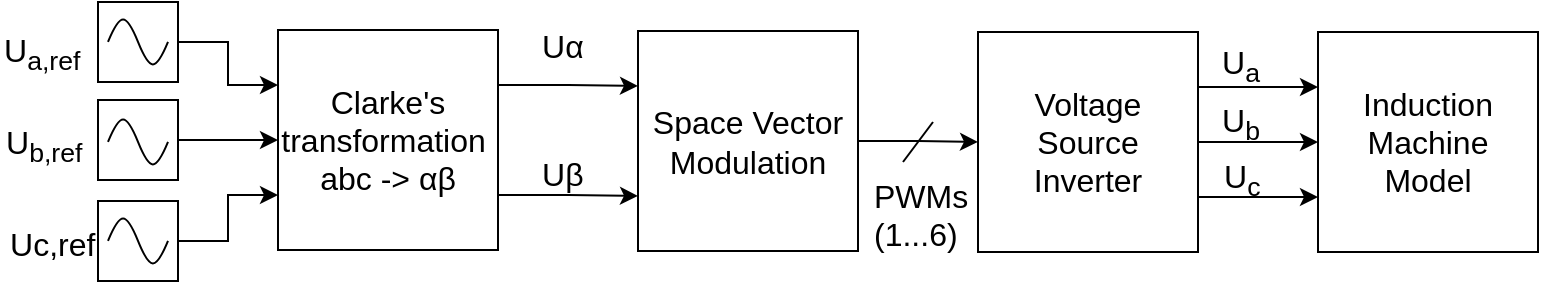 <mxfile version="10.6.7" type="device"><diagram id="ejOMN3e62uR3Bmo4zike" name="Page-1"><mxGraphModel dx="1394" dy="796" grid="1" gridSize="10" guides="1" tooltips="1" connect="1" arrows="1" fold="1" page="1" pageScale="1" pageWidth="827" pageHeight="1169" math="0" shadow="0"><root><mxCell id="0"/><mxCell id="1" parent="0"/><mxCell id="3ku3Ua43oeGixJwARoqm-17" style="edgeStyle=orthogonalEdgeStyle;rounded=0;orthogonalLoop=1;jettySize=auto;html=1;exitX=1;exitY=0.5;exitDx=0;exitDy=0;entryX=0;entryY=0.25;entryDx=0;entryDy=0;" parent="1" source="3ku3Ua43oeGixJwARoqm-1" target="3ku3Ua43oeGixJwARoqm-12" edge="1"><mxGeometry relative="1" as="geometry"/></mxCell><mxCell id="3ku3Ua43oeGixJwARoqm-1" value="" style="whiteSpace=wrap;html=1;aspect=fixed;" parent="1" vertex="1"><mxGeometry x="80" y="115" width="40" height="40" as="geometry"/></mxCell><mxCell id="3ku3Ua43oeGixJwARoqm-2" value="" style="pointerEvents=1;verticalLabelPosition=bottom;shadow=0;dashed=0;align=center;fillColor=#ffffff;html=1;verticalAlign=top;strokeWidth=1;shape=mxgraph.electrical.waveforms.sine_wave;" parent="1" vertex="1"><mxGeometry x="85" y="120" width="30" height="30" as="geometry"/></mxCell><mxCell id="3ku3Ua43oeGixJwARoqm-18" style="edgeStyle=orthogonalEdgeStyle;rounded=0;orthogonalLoop=1;jettySize=auto;html=1;exitX=1;exitY=0.5;exitDx=0;exitDy=0;entryX=0;entryY=0.5;entryDx=0;entryDy=0;" parent="1" source="3ku3Ua43oeGixJwARoqm-8" target="3ku3Ua43oeGixJwARoqm-12" edge="1"><mxGeometry relative="1" as="geometry"/></mxCell><mxCell id="3ku3Ua43oeGixJwARoqm-8" value="" style="whiteSpace=wrap;html=1;aspect=fixed;" parent="1" vertex="1"><mxGeometry x="80" y="164" width="40" height="40" as="geometry"/></mxCell><mxCell id="3ku3Ua43oeGixJwARoqm-19" style="edgeStyle=orthogonalEdgeStyle;rounded=0;orthogonalLoop=1;jettySize=auto;html=1;exitX=1;exitY=0.5;exitDx=0;exitDy=0;entryX=0;entryY=0.75;entryDx=0;entryDy=0;" parent="1" source="3ku3Ua43oeGixJwARoqm-9" target="3ku3Ua43oeGixJwARoqm-12" edge="1"><mxGeometry relative="1" as="geometry"/></mxCell><mxCell id="3ku3Ua43oeGixJwARoqm-9" value="" style="whiteSpace=wrap;html=1;aspect=fixed;" parent="1" vertex="1"><mxGeometry x="80" y="214.5" width="40" height="40" as="geometry"/></mxCell><mxCell id="3ku3Ua43oeGixJwARoqm-10" value="" style="pointerEvents=1;verticalLabelPosition=bottom;shadow=0;dashed=0;align=center;fillColor=#ffffff;html=1;verticalAlign=top;strokeWidth=1;shape=mxgraph.electrical.waveforms.sine_wave;" parent="1" vertex="1"><mxGeometry x="85" y="170" width="30" height="30" as="geometry"/></mxCell><mxCell id="3ku3Ua43oeGixJwARoqm-11" value="" style="pointerEvents=1;verticalLabelPosition=bottom;shadow=0;dashed=0;align=center;fillColor=#ffffff;html=1;verticalAlign=top;strokeWidth=1;shape=mxgraph.electrical.waveforms.sine_wave;" parent="1" vertex="1"><mxGeometry x="85" y="219.5" width="30" height="30" as="geometry"/></mxCell><mxCell id="3ku3Ua43oeGixJwARoqm-20" style="edgeStyle=orthogonalEdgeStyle;rounded=0;orthogonalLoop=1;jettySize=auto;html=1;exitX=1;exitY=0.25;exitDx=0;exitDy=0;entryX=0;entryY=0.25;entryDx=0;entryDy=0;" parent="1" source="3ku3Ua43oeGixJwARoqm-12" target="3ku3Ua43oeGixJwARoqm-14" edge="1"><mxGeometry relative="1" as="geometry"/></mxCell><mxCell id="3ku3Ua43oeGixJwARoqm-21" style="edgeStyle=orthogonalEdgeStyle;rounded=0;orthogonalLoop=1;jettySize=auto;html=1;exitX=1;exitY=0.75;exitDx=0;exitDy=0;entryX=0;entryY=0.75;entryDx=0;entryDy=0;" parent="1" source="3ku3Ua43oeGixJwARoqm-12" target="3ku3Ua43oeGixJwARoqm-14" edge="1"><mxGeometry relative="1" as="geometry"/></mxCell><mxCell id="3ku3Ua43oeGixJwARoqm-12" value="&lt;font style=&quot;font-size: 16px&quot;&gt;Clarke's transformation&amp;nbsp;&lt;br&gt;abc -&amp;gt;&amp;nbsp;&lt;span&gt;α&lt;/span&gt;&lt;span&gt;β&lt;/span&gt;&lt;/font&gt;&lt;br&gt;" style="whiteSpace=wrap;html=1;aspect=fixed;" parent="1" vertex="1"><mxGeometry x="170" y="129" width="110" height="110" as="geometry"/></mxCell><mxCell id="3ku3Ua43oeGixJwARoqm-22" style="edgeStyle=orthogonalEdgeStyle;rounded=0;orthogonalLoop=1;jettySize=auto;html=1;exitX=1;exitY=0.5;exitDx=0;exitDy=0;entryX=0;entryY=0.5;entryDx=0;entryDy=0;" parent="1" source="3ku3Ua43oeGixJwARoqm-14" target="3ku3Ua43oeGixJwARoqm-15" edge="1"><mxGeometry relative="1" as="geometry"/></mxCell><mxCell id="3ku3Ua43oeGixJwARoqm-14" value="&lt;font style=&quot;font-size: 16px&quot;&gt;Space Vector Modulation&lt;/font&gt;" style="whiteSpace=wrap;html=1;aspect=fixed;" parent="1" vertex="1"><mxGeometry x="350" y="129.5" width="110" height="110" as="geometry"/></mxCell><mxCell id="3ku3Ua43oeGixJwARoqm-24" style="edgeStyle=orthogonalEdgeStyle;rounded=0;orthogonalLoop=1;jettySize=auto;html=1;exitX=1;exitY=0.25;exitDx=0;exitDy=0;entryX=0;entryY=0.25;entryDx=0;entryDy=0;" parent="1" source="3ku3Ua43oeGixJwARoqm-15" target="3ku3Ua43oeGixJwARoqm-16" edge="1"><mxGeometry relative="1" as="geometry"/></mxCell><mxCell id="3ku3Ua43oeGixJwARoqm-25" style="edgeStyle=orthogonalEdgeStyle;rounded=0;orthogonalLoop=1;jettySize=auto;html=1;exitX=1;exitY=0.5;exitDx=0;exitDy=0;entryX=0;entryY=0.5;entryDx=0;entryDy=0;" parent="1" source="3ku3Ua43oeGixJwARoqm-15" target="3ku3Ua43oeGixJwARoqm-16" edge="1"><mxGeometry relative="1" as="geometry"/></mxCell><mxCell id="3ku3Ua43oeGixJwARoqm-26" style="edgeStyle=orthogonalEdgeStyle;rounded=0;orthogonalLoop=1;jettySize=auto;html=1;exitX=1;exitY=0.75;exitDx=0;exitDy=0;entryX=0;entryY=0.75;entryDx=0;entryDy=0;" parent="1" source="3ku3Ua43oeGixJwARoqm-15" target="3ku3Ua43oeGixJwARoqm-16" edge="1"><mxGeometry relative="1" as="geometry"/></mxCell><mxCell id="3ku3Ua43oeGixJwARoqm-15" value="&lt;font style=&quot;font-size: 16px&quot;&gt;Voltage Source Inverter&lt;/font&gt;" style="whiteSpace=wrap;html=1;aspect=fixed;" parent="1" vertex="1"><mxGeometry x="520" y="130" width="110" height="110" as="geometry"/></mxCell><mxCell id="3ku3Ua43oeGixJwARoqm-16" value="&lt;font style=&quot;font-size: 16px&quot;&gt;Induction Machine Model&lt;/font&gt;" style="whiteSpace=wrap;html=1;aspect=fixed;" parent="1" vertex="1"><mxGeometry x="690" y="130" width="110" height="110" as="geometry"/></mxCell><mxCell id="3ku3Ua43oeGixJwARoqm-27" value="&lt;font style=&quot;font-size: 16px&quot;&gt;U&lt;sub&gt;a,ref&lt;/sub&gt;&lt;/font&gt;" style="text;html=1;resizable=0;points=[];autosize=1;align=left;verticalAlign=top;spacingTop=-4;" parent="1" vertex="1"><mxGeometry x="31" y="127" width="50" height="20" as="geometry"/></mxCell><mxCell id="3ku3Ua43oeGixJwARoqm-30" value="&lt;font style=&quot;font-size: 16px&quot;&gt;U&lt;sub&gt;b,ref&lt;/sub&gt;&lt;/font&gt;" style="text;html=1;resizable=0;points=[];autosize=1;align=left;verticalAlign=top;spacingTop=-4;" parent="1" vertex="1"><mxGeometry x="32" y="173" width="50" height="20" as="geometry"/></mxCell><mxCell id="3ku3Ua43oeGixJwARoqm-31" value="&lt;font style=&quot;font-size: 16px&quot;&gt;&lt;font style=&quot;font-size: 16px&quot;&gt;U&lt;/font&gt;&lt;font style=&quot;font-size: 16px&quot;&gt;c,ref&lt;/font&gt;&lt;/font&gt;" style="text;html=1;resizable=0;points=[];autosize=1;align=left;verticalAlign=top;spacingTop=-4;" parent="1" vertex="1"><mxGeometry x="34" y="224" width="60" height="20" as="geometry"/></mxCell><mxCell id="3ku3Ua43oeGixJwARoqm-34" value="&lt;font style=&quot;font-size: 16px&quot;&gt;&lt;font style=&quot;font-size: 16px&quot;&gt;U&lt;/font&gt;&lt;span&gt;α&lt;/span&gt;&lt;/font&gt;" style="text;html=1;resizable=0;points=[];autosize=1;align=left;verticalAlign=top;spacingTop=-4;" parent="1" vertex="1"><mxGeometry x="300" y="125" width="40" height="20" as="geometry"/></mxCell><mxCell id="3ku3Ua43oeGixJwARoqm-35" value="&lt;font style=&quot;font-size: 16px&quot;&gt;&lt;font style=&quot;font-size: 16px&quot;&gt;U&lt;/font&gt;&lt;span&gt;β&lt;/span&gt;&lt;/font&gt;" style="text;html=1;resizable=0;points=[];autosize=1;align=left;verticalAlign=top;spacingTop=-4;" parent="1" vertex="1"><mxGeometry x="300" y="189" width="40" height="20" as="geometry"/></mxCell><mxCell id="3ku3Ua43oeGixJwARoqm-37" value="" style="endArrow=none;html=1;" parent="1" edge="1"><mxGeometry width="50" height="50" relative="1" as="geometry"><mxPoint x="482.5" y="195" as="sourcePoint"/><mxPoint x="497.5" y="175" as="targetPoint"/></mxGeometry></mxCell><mxCell id="3ku3Ua43oeGixJwARoqm-38" value="&lt;font style=&quot;font-size: 16px&quot;&gt;PWMs&lt;br&gt;(1...6)&lt;/font&gt;&lt;br&gt;" style="text;html=1;resizable=0;points=[];autosize=1;align=left;verticalAlign=top;spacingTop=-4;" parent="1" vertex="1"><mxGeometry x="466" y="199.5" width="60" height="30" as="geometry"/></mxCell><mxCell id="3ku3Ua43oeGixJwARoqm-39" value="&lt;font style=&quot;font-size: 16px&quot;&gt;U&lt;sub&gt;a&lt;/sub&gt;&lt;/font&gt;" style="text;html=1;resizable=0;points=[];autosize=1;align=left;verticalAlign=top;spacingTop=-4;" parent="1" vertex="1"><mxGeometry x="640" y="133" width="30" height="20" as="geometry"/></mxCell><mxCell id="3ku3Ua43oeGixJwARoqm-40" value="&lt;font style=&quot;font-size: 16px&quot;&gt;U&lt;sub&gt;b&lt;/sub&gt;&lt;/font&gt;" style="text;html=1;resizable=0;points=[];autosize=1;align=left;verticalAlign=top;spacingTop=-4;" parent="1" vertex="1"><mxGeometry x="640" y="161.5" width="30" height="20" as="geometry"/></mxCell><mxCell id="3ku3Ua43oeGixJwARoqm-41" value="&lt;font style=&quot;font-size: 16px&quot;&gt;&lt;font style=&quot;font-size: 16px&quot;&gt;U&lt;sub&gt;c&lt;/sub&gt;&lt;/font&gt;&lt;/font&gt;" style="text;html=1;resizable=0;points=[];autosize=1;align=left;verticalAlign=top;spacingTop=-4;" parent="1" vertex="1"><mxGeometry x="641" y="189.5" width="30" height="20" as="geometry"/></mxCell></root></mxGraphModel></diagram></mxfile>